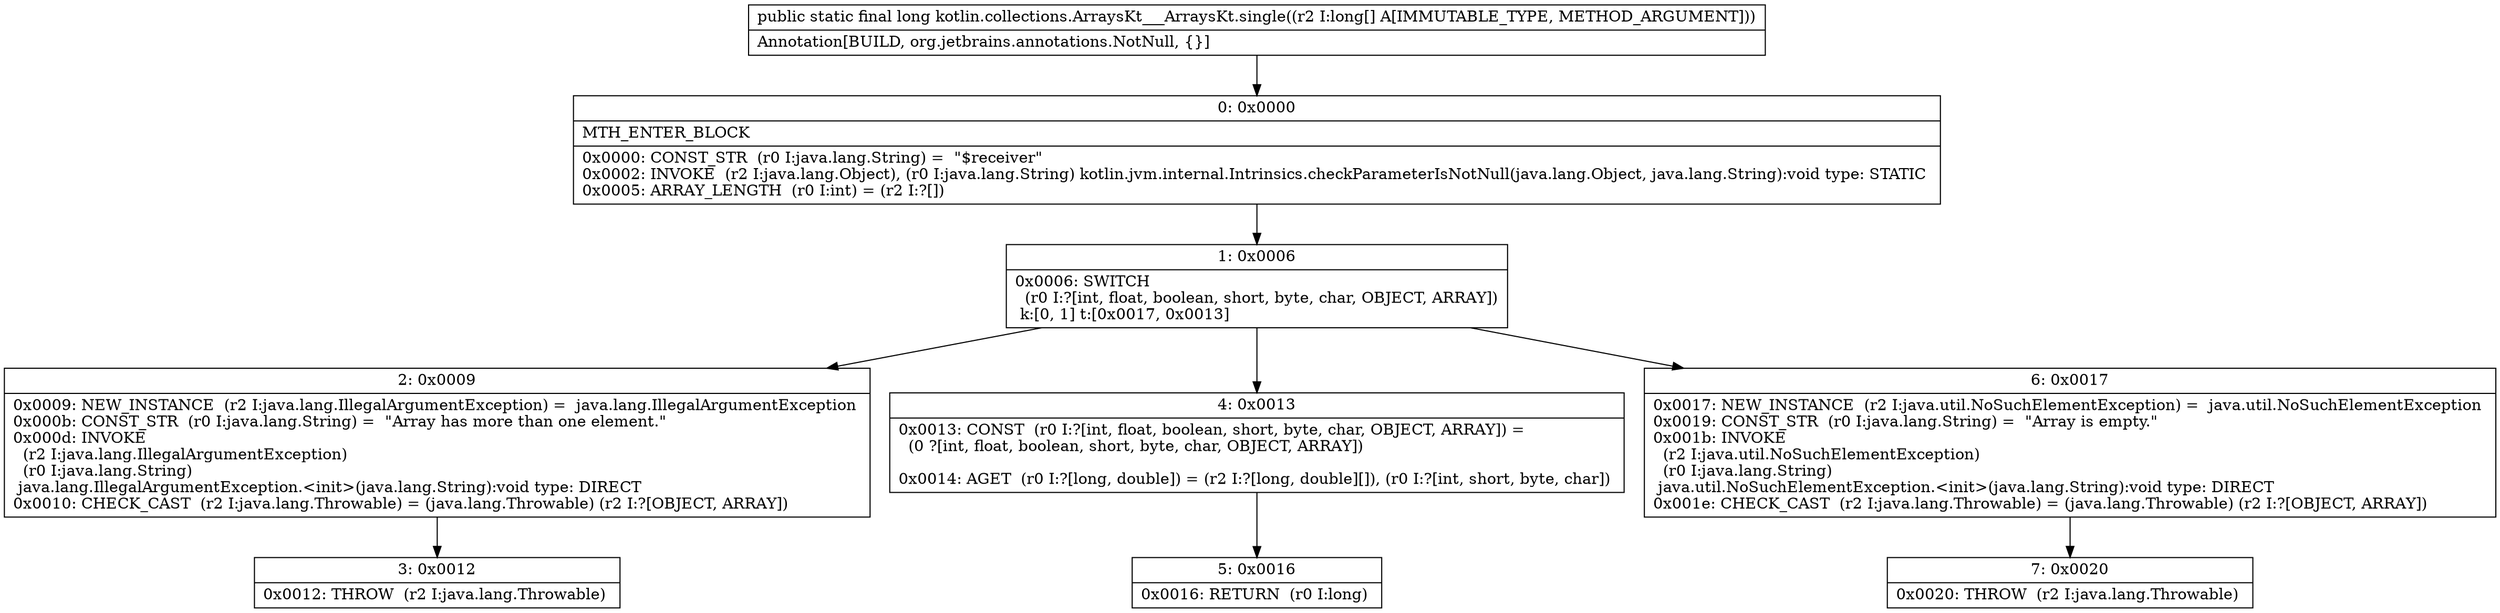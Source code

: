 digraph "CFG forkotlin.collections.ArraysKt___ArraysKt.single([J)J" {
Node_0 [shape=record,label="{0\:\ 0x0000|MTH_ENTER_BLOCK\l|0x0000: CONST_STR  (r0 I:java.lang.String) =  \"$receiver\" \l0x0002: INVOKE  (r2 I:java.lang.Object), (r0 I:java.lang.String) kotlin.jvm.internal.Intrinsics.checkParameterIsNotNull(java.lang.Object, java.lang.String):void type: STATIC \l0x0005: ARRAY_LENGTH  (r0 I:int) = (r2 I:?[]) \l}"];
Node_1 [shape=record,label="{1\:\ 0x0006|0x0006: SWITCH  \l  (r0 I:?[int, float, boolean, short, byte, char, OBJECT, ARRAY])\l k:[0, 1] t:[0x0017, 0x0013] \l}"];
Node_2 [shape=record,label="{2\:\ 0x0009|0x0009: NEW_INSTANCE  (r2 I:java.lang.IllegalArgumentException) =  java.lang.IllegalArgumentException \l0x000b: CONST_STR  (r0 I:java.lang.String) =  \"Array has more than one element.\" \l0x000d: INVOKE  \l  (r2 I:java.lang.IllegalArgumentException)\l  (r0 I:java.lang.String)\l java.lang.IllegalArgumentException.\<init\>(java.lang.String):void type: DIRECT \l0x0010: CHECK_CAST  (r2 I:java.lang.Throwable) = (java.lang.Throwable) (r2 I:?[OBJECT, ARRAY]) \l}"];
Node_3 [shape=record,label="{3\:\ 0x0012|0x0012: THROW  (r2 I:java.lang.Throwable) \l}"];
Node_4 [shape=record,label="{4\:\ 0x0013|0x0013: CONST  (r0 I:?[int, float, boolean, short, byte, char, OBJECT, ARRAY]) = \l  (0 ?[int, float, boolean, short, byte, char, OBJECT, ARRAY])\l \l0x0014: AGET  (r0 I:?[long, double]) = (r2 I:?[long, double][]), (r0 I:?[int, short, byte, char]) \l}"];
Node_5 [shape=record,label="{5\:\ 0x0016|0x0016: RETURN  (r0 I:long) \l}"];
Node_6 [shape=record,label="{6\:\ 0x0017|0x0017: NEW_INSTANCE  (r2 I:java.util.NoSuchElementException) =  java.util.NoSuchElementException \l0x0019: CONST_STR  (r0 I:java.lang.String) =  \"Array is empty.\" \l0x001b: INVOKE  \l  (r2 I:java.util.NoSuchElementException)\l  (r0 I:java.lang.String)\l java.util.NoSuchElementException.\<init\>(java.lang.String):void type: DIRECT \l0x001e: CHECK_CAST  (r2 I:java.lang.Throwable) = (java.lang.Throwable) (r2 I:?[OBJECT, ARRAY]) \l}"];
Node_7 [shape=record,label="{7\:\ 0x0020|0x0020: THROW  (r2 I:java.lang.Throwable) \l}"];
MethodNode[shape=record,label="{public static final long kotlin.collections.ArraysKt___ArraysKt.single((r2 I:long[] A[IMMUTABLE_TYPE, METHOD_ARGUMENT]))  | Annotation[BUILD, org.jetbrains.annotations.NotNull, \{\}]\l}"];
MethodNode -> Node_0;
Node_0 -> Node_1;
Node_1 -> Node_2;
Node_1 -> Node_4;
Node_1 -> Node_6;
Node_2 -> Node_3;
Node_4 -> Node_5;
Node_6 -> Node_7;
}

